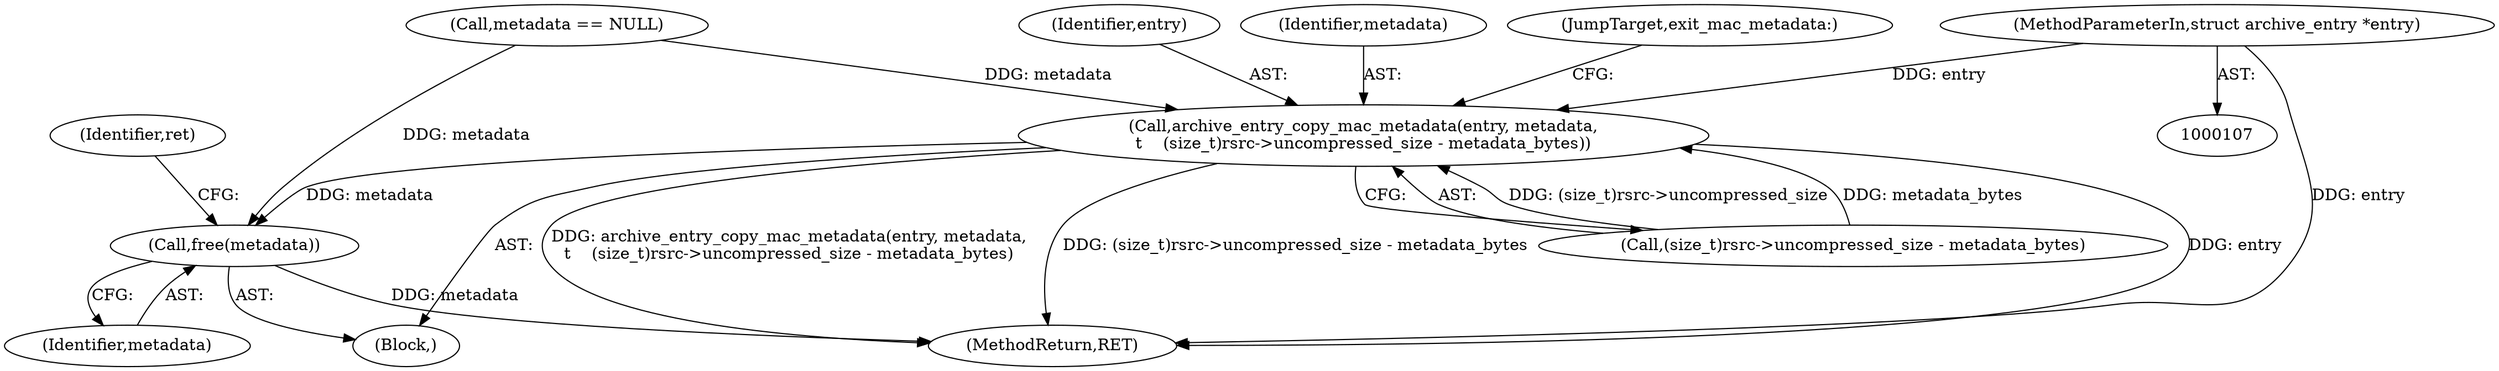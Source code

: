 digraph "0_libarchive_d0331e8e5b05b475f20b1f3101fe1ad772d7e7e7@pointer" {
"1000109" [label="(MethodParameterIn,struct archive_entry *entry)"];
"1000528" [label="(Call,archive_entry_copy_mac_metadata(entry, metadata,\n\t    (size_t)rsrc->uncompressed_size - metadata_bytes))"];
"1000548" [label="(Call,free(metadata))"];
"1000538" [label="(JumpTarget,exit_mac_metadata:)"];
"1000549" [label="(Identifier,metadata)"];
"1000529" [label="(Identifier,entry)"];
"1000111" [label="(Block,)"];
"1000552" [label="(MethodReturn,RET)"];
"1000551" [label="(Identifier,ret)"];
"1000109" [label="(MethodParameterIn,struct archive_entry *entry)"];
"1000240" [label="(Call,metadata == NULL)"];
"1000528" [label="(Call,archive_entry_copy_mac_metadata(entry, metadata,\n\t    (size_t)rsrc->uncompressed_size - metadata_bytes))"];
"1000548" [label="(Call,free(metadata))"];
"1000530" [label="(Identifier,metadata)"];
"1000531" [label="(Call,(size_t)rsrc->uncompressed_size - metadata_bytes)"];
"1000109" -> "1000107"  [label="AST: "];
"1000109" -> "1000552"  [label="DDG: entry"];
"1000109" -> "1000528"  [label="DDG: entry"];
"1000528" -> "1000111"  [label="AST: "];
"1000528" -> "1000531"  [label="CFG: "];
"1000529" -> "1000528"  [label="AST: "];
"1000530" -> "1000528"  [label="AST: "];
"1000531" -> "1000528"  [label="AST: "];
"1000538" -> "1000528"  [label="CFG: "];
"1000528" -> "1000552"  [label="DDG: archive_entry_copy_mac_metadata(entry, metadata,\n\t    (size_t)rsrc->uncompressed_size - metadata_bytes)"];
"1000528" -> "1000552"  [label="DDG: (size_t)rsrc->uncompressed_size - metadata_bytes"];
"1000528" -> "1000552"  [label="DDG: entry"];
"1000240" -> "1000528"  [label="DDG: metadata"];
"1000531" -> "1000528"  [label="DDG: (size_t)rsrc->uncompressed_size"];
"1000531" -> "1000528"  [label="DDG: metadata_bytes"];
"1000528" -> "1000548"  [label="DDG: metadata"];
"1000548" -> "1000111"  [label="AST: "];
"1000548" -> "1000549"  [label="CFG: "];
"1000549" -> "1000548"  [label="AST: "];
"1000551" -> "1000548"  [label="CFG: "];
"1000548" -> "1000552"  [label="DDG: metadata"];
"1000240" -> "1000548"  [label="DDG: metadata"];
}
